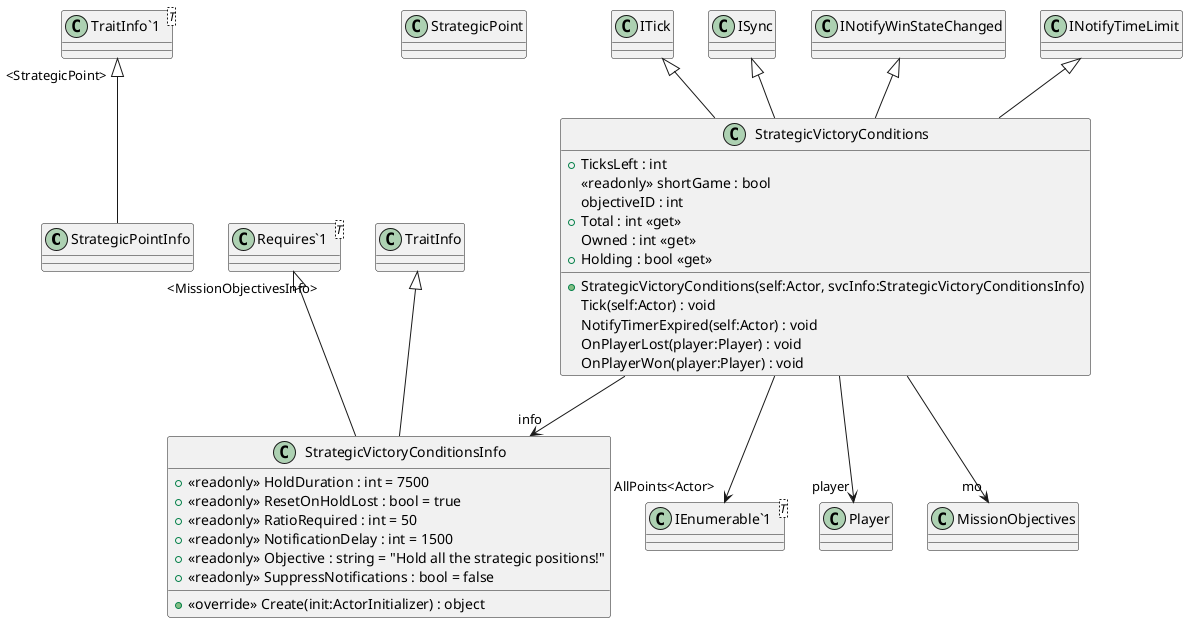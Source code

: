 @startuml
class StrategicPointInfo {
}
class StrategicPoint {
}
class StrategicVictoryConditionsInfo {
    + <<readonly>> HoldDuration : int = 7500
    + <<readonly>> ResetOnHoldLost : bool = true
    + <<readonly>> RatioRequired : int = 50
    + <<readonly>> NotificationDelay : int = 1500
    + <<readonly>> Objective : string = "Hold all the strategic positions!"
    + <<readonly>> SuppressNotifications : bool = false
    + <<override>> Create(init:ActorInitializer) : object
}
class StrategicVictoryConditions {
    + TicksLeft : int
    <<readonly>> shortGame : bool
    objectiveID : int
    + StrategicVictoryConditions(self:Actor, svcInfo:StrategicVictoryConditionsInfo)
    + Total : int <<get>>
    Owned : int <<get>>
    + Holding : bool <<get>>
    Tick(self:Actor) : void
    NotifyTimerExpired(self:Actor) : void
    OnPlayerLost(player:Player) : void
    OnPlayerWon(player:Player) : void
}
class "TraitInfo`1"<T> {
}
class "Requires`1"<T> {
}
class "IEnumerable`1"<T> {
}
"TraitInfo`1" "<StrategicPoint>" <|-- StrategicPointInfo
TraitInfo <|-- StrategicVictoryConditionsInfo
"Requires`1" "<MissionObjectivesInfo>" <|-- StrategicVictoryConditionsInfo
ITick <|-- StrategicVictoryConditions
ISync <|-- StrategicVictoryConditions
INotifyWinStateChanged <|-- StrategicVictoryConditions
INotifyTimeLimit <|-- StrategicVictoryConditions
StrategicVictoryConditions --> "info" StrategicVictoryConditionsInfo
StrategicVictoryConditions --> "player" Player
StrategicVictoryConditions --> "mo" MissionObjectives
StrategicVictoryConditions --> "AllPoints<Actor>" "IEnumerable`1"
@enduml
